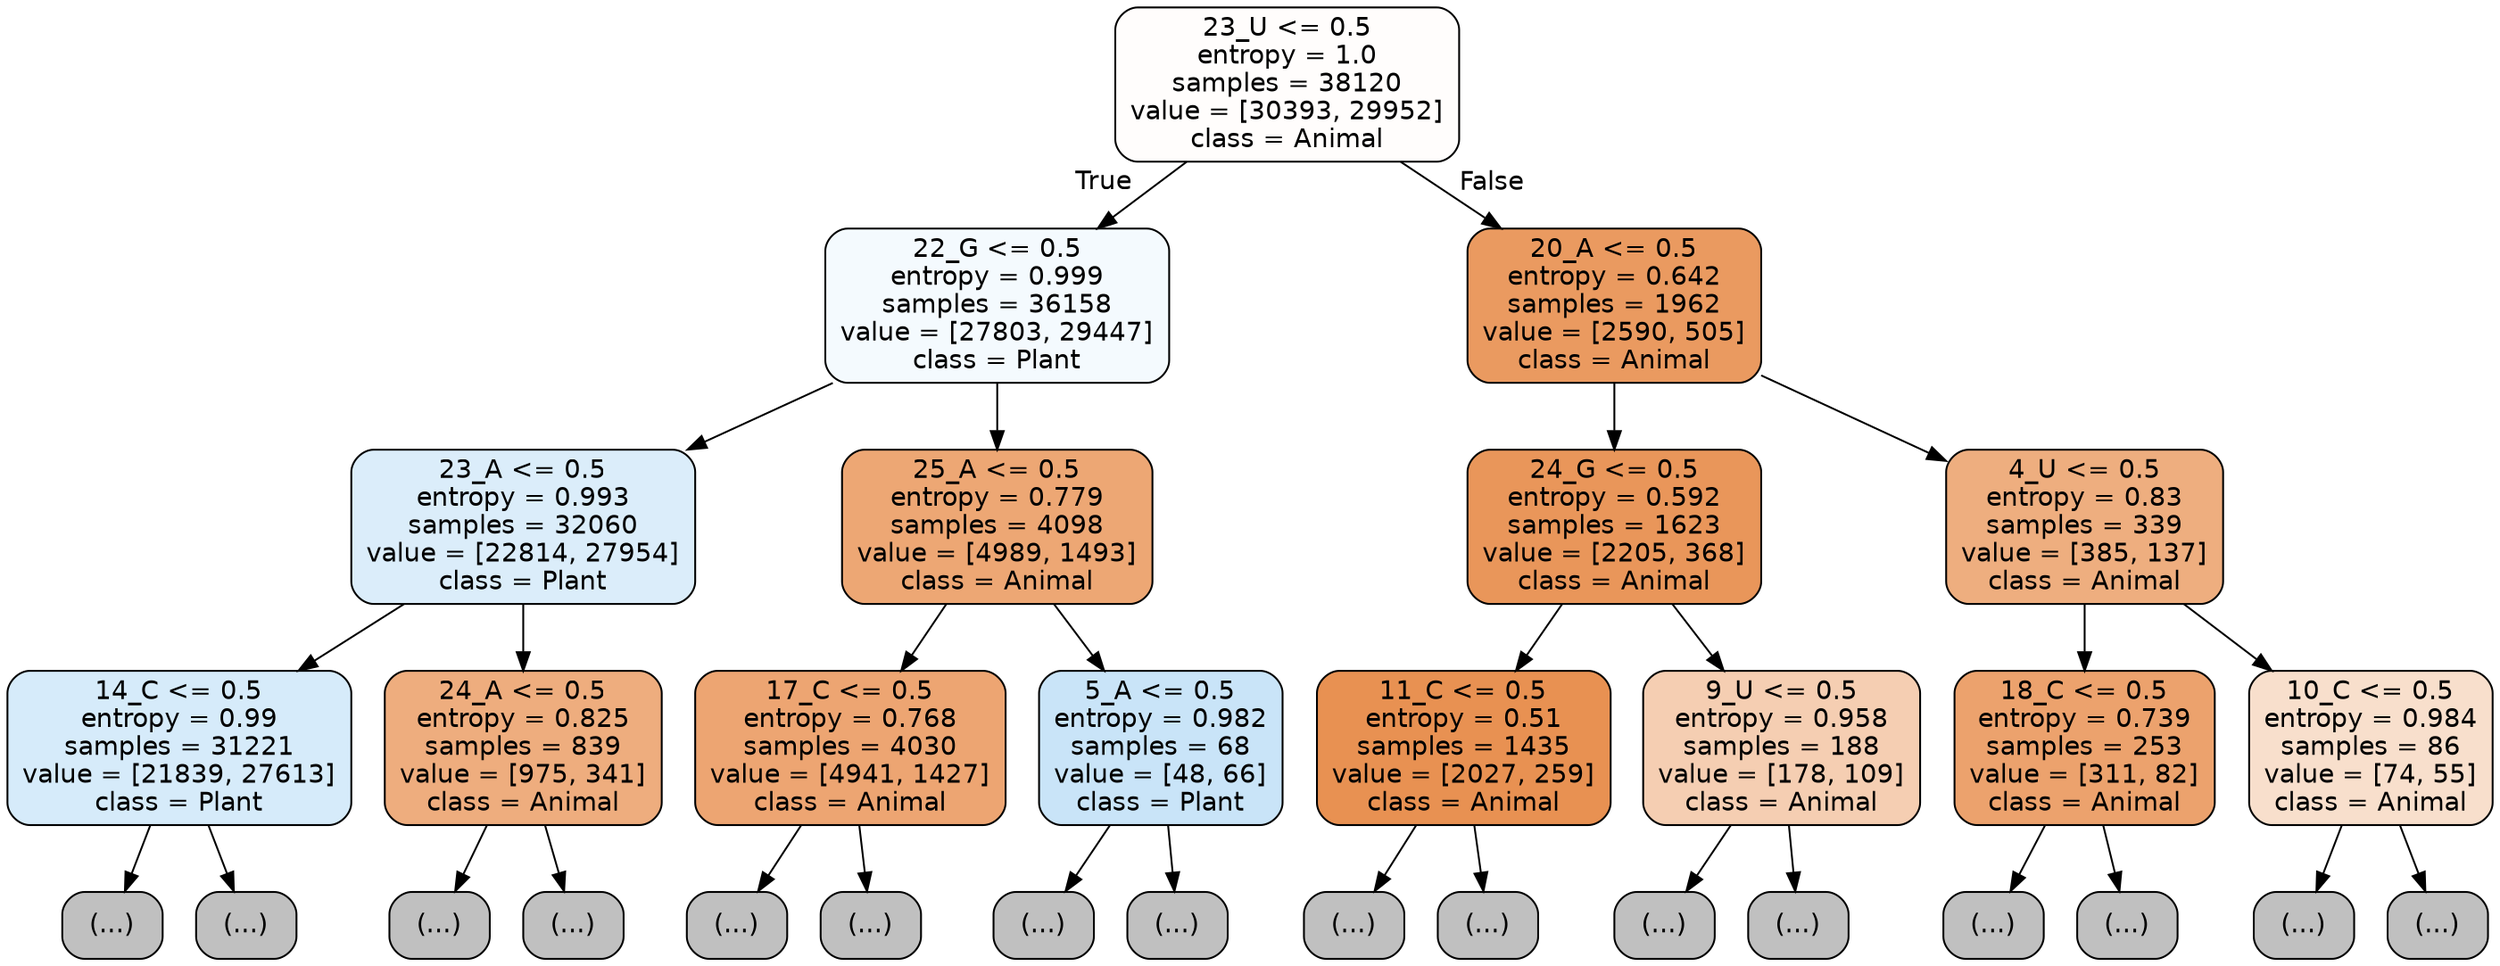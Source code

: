 digraph Tree {
node [shape=box, style="filled, rounded", color="black", fontname="helvetica"] ;
edge [fontname="helvetica"] ;
0 [label="23_U <= 0.5\nentropy = 1.0\nsamples = 38120\nvalue = [30393, 29952]\nclass = Animal", fillcolor="#fffdfc"] ;
1 [label="22_G <= 0.5\nentropy = 0.999\nsamples = 36158\nvalue = [27803, 29447]\nclass = Plant", fillcolor="#f4fafe"] ;
0 -> 1 [labeldistance=2.5, labelangle=45, headlabel="True"] ;
2 [label="23_A <= 0.5\nentropy = 0.993\nsamples = 32060\nvalue = [22814, 27954]\nclass = Plant", fillcolor="#dbedfa"] ;
1 -> 2 ;
3 [label="14_C <= 0.5\nentropy = 0.99\nsamples = 31221\nvalue = [21839, 27613]\nclass = Plant", fillcolor="#d6ebfa"] ;
2 -> 3 ;
4 [label="(...)", fillcolor="#C0C0C0"] ;
3 -> 4 ;
10921 [label="(...)", fillcolor="#C0C0C0"] ;
3 -> 10921 ;
13840 [label="24_A <= 0.5\nentropy = 0.825\nsamples = 839\nvalue = [975, 341]\nclass = Animal", fillcolor="#eead7e"] ;
2 -> 13840 ;
13841 [label="(...)", fillcolor="#C0C0C0"] ;
13840 -> 13841 ;
14254 [label="(...)", fillcolor="#C0C0C0"] ;
13840 -> 14254 ;
14305 [label="25_A <= 0.5\nentropy = 0.779\nsamples = 4098\nvalue = [4989, 1493]\nclass = Animal", fillcolor="#eda774"] ;
1 -> 14305 ;
14306 [label="17_C <= 0.5\nentropy = 0.768\nsamples = 4030\nvalue = [4941, 1427]\nclass = Animal", fillcolor="#eda572"] ;
14305 -> 14306 ;
14307 [label="(...)", fillcolor="#C0C0C0"] ;
14306 -> 14307 ;
15568 [label="(...)", fillcolor="#C0C0C0"] ;
14306 -> 15568 ;
15975 [label="5_A <= 0.5\nentropy = 0.982\nsamples = 68\nvalue = [48, 66]\nclass = Plant", fillcolor="#c9e4f8"] ;
14305 -> 15975 ;
15976 [label="(...)", fillcolor="#C0C0C0"] ;
15975 -> 15976 ;
16005 [label="(...)", fillcolor="#C0C0C0"] ;
15975 -> 16005 ;
16010 [label="20_A <= 0.5\nentropy = 0.642\nsamples = 1962\nvalue = [2590, 505]\nclass = Animal", fillcolor="#ea9a60"] ;
0 -> 16010 [labeldistance=2.5, labelangle=-45, headlabel="False"] ;
16011 [label="24_G <= 0.5\nentropy = 0.592\nsamples = 1623\nvalue = [2205, 368]\nclass = Animal", fillcolor="#e9965a"] ;
16010 -> 16011 ;
16012 [label="11_C <= 0.5\nentropy = 0.51\nsamples = 1435\nvalue = [2027, 259]\nclass = Animal", fillcolor="#e89152"] ;
16011 -> 16012 ;
16013 [label="(...)", fillcolor="#C0C0C0"] ;
16012 -> 16013 ;
16370 [label="(...)", fillcolor="#C0C0C0"] ;
16012 -> 16370 ;
16491 [label="9_U <= 0.5\nentropy = 0.958\nsamples = 188\nvalue = [178, 109]\nclass = Animal", fillcolor="#f5ceb2"] ;
16011 -> 16491 ;
16492 [label="(...)", fillcolor="#C0C0C0"] ;
16491 -> 16492 ;
16567 [label="(...)", fillcolor="#C0C0C0"] ;
16491 -> 16567 ;
16592 [label="4_U <= 0.5\nentropy = 0.83\nsamples = 339\nvalue = [385, 137]\nclass = Animal", fillcolor="#eeae7f"] ;
16010 -> 16592 ;
16593 [label="18_C <= 0.5\nentropy = 0.739\nsamples = 253\nvalue = [311, 82]\nclass = Animal", fillcolor="#eca26d"] ;
16592 -> 16593 ;
16594 [label="(...)", fillcolor="#C0C0C0"] ;
16593 -> 16594 ;
16675 [label="(...)", fillcolor="#C0C0C0"] ;
16593 -> 16675 ;
16720 [label="10_C <= 0.5\nentropy = 0.984\nsamples = 86\nvalue = [74, 55]\nclass = Animal", fillcolor="#f8dfcc"] ;
16592 -> 16720 ;
16721 [label="(...)", fillcolor="#C0C0C0"] ;
16720 -> 16721 ;
16752 [label="(...)", fillcolor="#C0C0C0"] ;
16720 -> 16752 ;
}